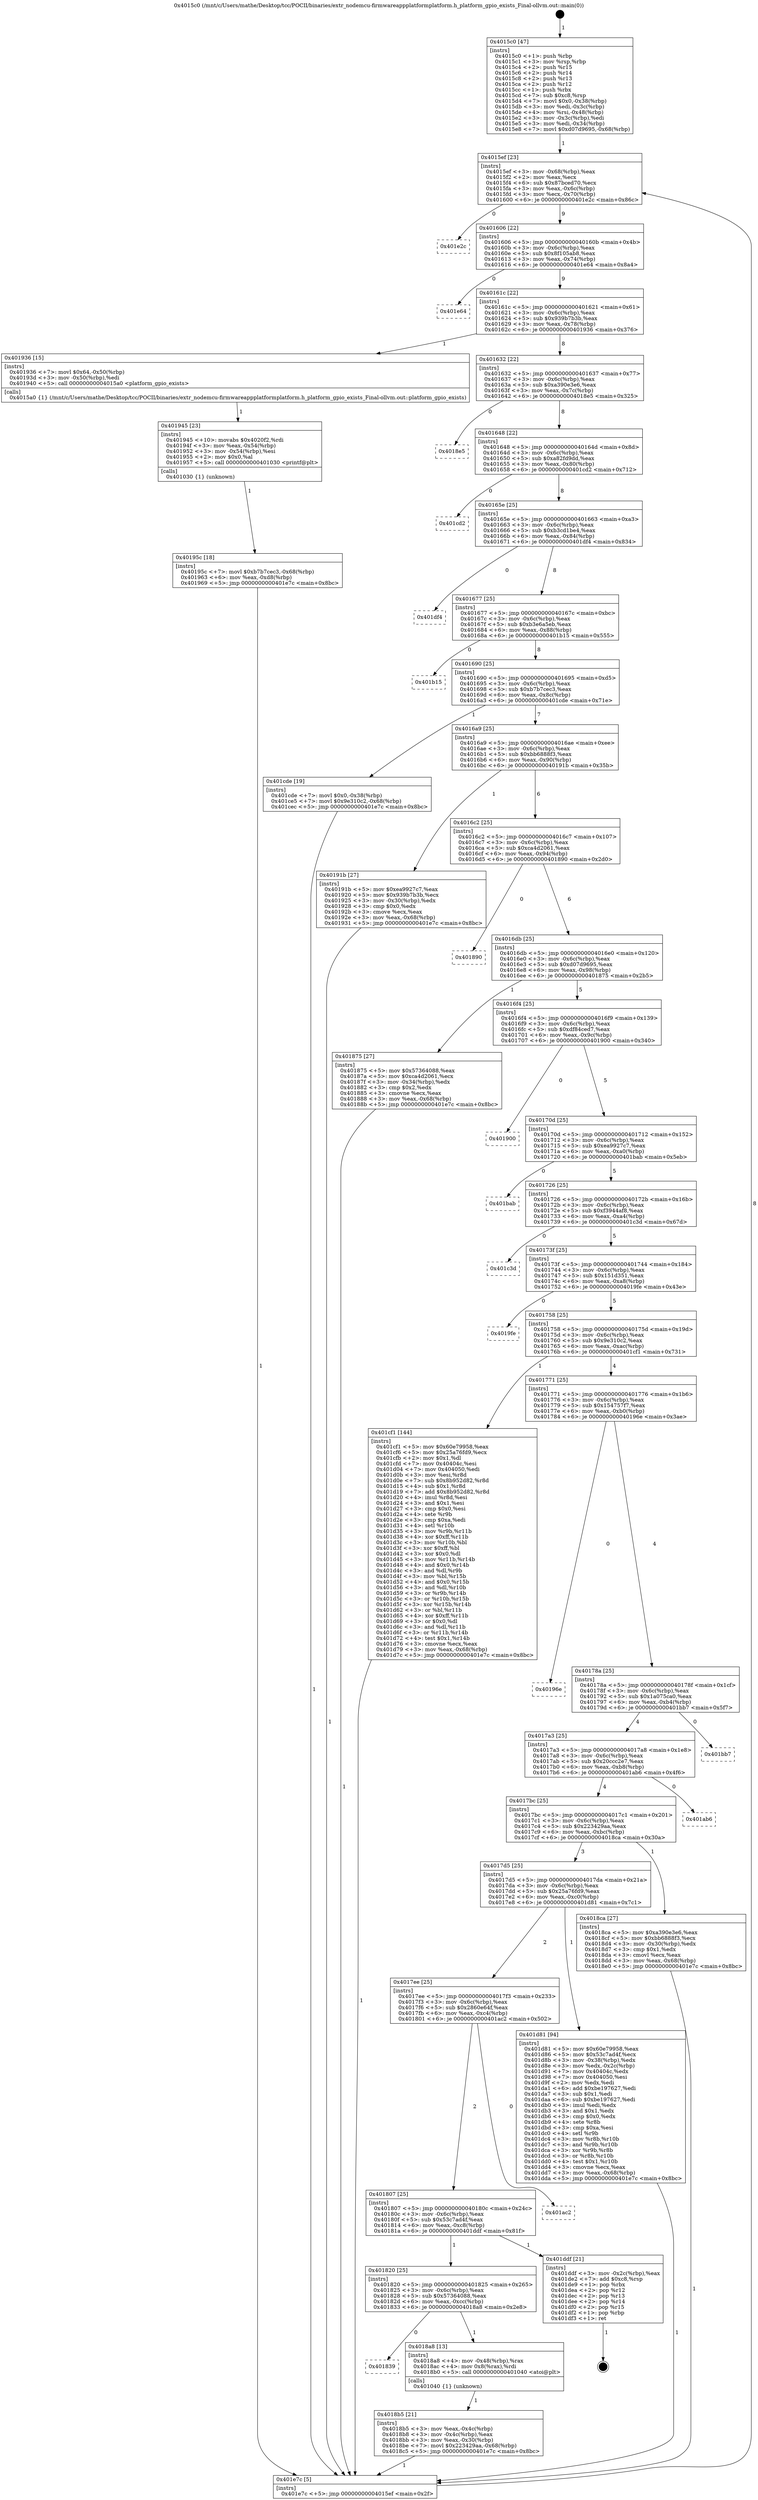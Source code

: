 digraph "0x4015c0" {
  label = "0x4015c0 (/mnt/c/Users/mathe/Desktop/tcc/POCII/binaries/extr_nodemcu-firmwareappplatformplatform.h_platform_gpio_exists_Final-ollvm.out::main(0))"
  labelloc = "t"
  node[shape=record]

  Entry [label="",width=0.3,height=0.3,shape=circle,fillcolor=black,style=filled]
  "0x4015ef" [label="{
     0x4015ef [23]\l
     | [instrs]\l
     &nbsp;&nbsp;0x4015ef \<+3\>: mov -0x68(%rbp),%eax\l
     &nbsp;&nbsp;0x4015f2 \<+2\>: mov %eax,%ecx\l
     &nbsp;&nbsp;0x4015f4 \<+6\>: sub $0x87bced70,%ecx\l
     &nbsp;&nbsp;0x4015fa \<+3\>: mov %eax,-0x6c(%rbp)\l
     &nbsp;&nbsp;0x4015fd \<+3\>: mov %ecx,-0x70(%rbp)\l
     &nbsp;&nbsp;0x401600 \<+6\>: je 0000000000401e2c \<main+0x86c\>\l
  }"]
  "0x401e2c" [label="{
     0x401e2c\l
  }", style=dashed]
  "0x401606" [label="{
     0x401606 [22]\l
     | [instrs]\l
     &nbsp;&nbsp;0x401606 \<+5\>: jmp 000000000040160b \<main+0x4b\>\l
     &nbsp;&nbsp;0x40160b \<+3\>: mov -0x6c(%rbp),%eax\l
     &nbsp;&nbsp;0x40160e \<+5\>: sub $0x8f105ab8,%eax\l
     &nbsp;&nbsp;0x401613 \<+3\>: mov %eax,-0x74(%rbp)\l
     &nbsp;&nbsp;0x401616 \<+6\>: je 0000000000401e64 \<main+0x8a4\>\l
  }"]
  Exit [label="",width=0.3,height=0.3,shape=circle,fillcolor=black,style=filled,peripheries=2]
  "0x401e64" [label="{
     0x401e64\l
  }", style=dashed]
  "0x40161c" [label="{
     0x40161c [22]\l
     | [instrs]\l
     &nbsp;&nbsp;0x40161c \<+5\>: jmp 0000000000401621 \<main+0x61\>\l
     &nbsp;&nbsp;0x401621 \<+3\>: mov -0x6c(%rbp),%eax\l
     &nbsp;&nbsp;0x401624 \<+5\>: sub $0x939b7b3b,%eax\l
     &nbsp;&nbsp;0x401629 \<+3\>: mov %eax,-0x78(%rbp)\l
     &nbsp;&nbsp;0x40162c \<+6\>: je 0000000000401936 \<main+0x376\>\l
  }"]
  "0x40195c" [label="{
     0x40195c [18]\l
     | [instrs]\l
     &nbsp;&nbsp;0x40195c \<+7\>: movl $0xb7b7cec3,-0x68(%rbp)\l
     &nbsp;&nbsp;0x401963 \<+6\>: mov %eax,-0xd8(%rbp)\l
     &nbsp;&nbsp;0x401969 \<+5\>: jmp 0000000000401e7c \<main+0x8bc\>\l
  }"]
  "0x401936" [label="{
     0x401936 [15]\l
     | [instrs]\l
     &nbsp;&nbsp;0x401936 \<+7\>: movl $0x64,-0x50(%rbp)\l
     &nbsp;&nbsp;0x40193d \<+3\>: mov -0x50(%rbp),%edi\l
     &nbsp;&nbsp;0x401940 \<+5\>: call 00000000004015a0 \<platform_gpio_exists\>\l
     | [calls]\l
     &nbsp;&nbsp;0x4015a0 \{1\} (/mnt/c/Users/mathe/Desktop/tcc/POCII/binaries/extr_nodemcu-firmwareappplatformplatform.h_platform_gpio_exists_Final-ollvm.out::platform_gpio_exists)\l
  }"]
  "0x401632" [label="{
     0x401632 [22]\l
     | [instrs]\l
     &nbsp;&nbsp;0x401632 \<+5\>: jmp 0000000000401637 \<main+0x77\>\l
     &nbsp;&nbsp;0x401637 \<+3\>: mov -0x6c(%rbp),%eax\l
     &nbsp;&nbsp;0x40163a \<+5\>: sub $0xa390e3e6,%eax\l
     &nbsp;&nbsp;0x40163f \<+3\>: mov %eax,-0x7c(%rbp)\l
     &nbsp;&nbsp;0x401642 \<+6\>: je 00000000004018e5 \<main+0x325\>\l
  }"]
  "0x401945" [label="{
     0x401945 [23]\l
     | [instrs]\l
     &nbsp;&nbsp;0x401945 \<+10\>: movabs $0x4020f2,%rdi\l
     &nbsp;&nbsp;0x40194f \<+3\>: mov %eax,-0x54(%rbp)\l
     &nbsp;&nbsp;0x401952 \<+3\>: mov -0x54(%rbp),%esi\l
     &nbsp;&nbsp;0x401955 \<+2\>: mov $0x0,%al\l
     &nbsp;&nbsp;0x401957 \<+5\>: call 0000000000401030 \<printf@plt\>\l
     | [calls]\l
     &nbsp;&nbsp;0x401030 \{1\} (unknown)\l
  }"]
  "0x4018e5" [label="{
     0x4018e5\l
  }", style=dashed]
  "0x401648" [label="{
     0x401648 [22]\l
     | [instrs]\l
     &nbsp;&nbsp;0x401648 \<+5\>: jmp 000000000040164d \<main+0x8d\>\l
     &nbsp;&nbsp;0x40164d \<+3\>: mov -0x6c(%rbp),%eax\l
     &nbsp;&nbsp;0x401650 \<+5\>: sub $0xa82fd9dd,%eax\l
     &nbsp;&nbsp;0x401655 \<+3\>: mov %eax,-0x80(%rbp)\l
     &nbsp;&nbsp;0x401658 \<+6\>: je 0000000000401cd2 \<main+0x712\>\l
  }"]
  "0x4018b5" [label="{
     0x4018b5 [21]\l
     | [instrs]\l
     &nbsp;&nbsp;0x4018b5 \<+3\>: mov %eax,-0x4c(%rbp)\l
     &nbsp;&nbsp;0x4018b8 \<+3\>: mov -0x4c(%rbp),%eax\l
     &nbsp;&nbsp;0x4018bb \<+3\>: mov %eax,-0x30(%rbp)\l
     &nbsp;&nbsp;0x4018be \<+7\>: movl $0x223429aa,-0x68(%rbp)\l
     &nbsp;&nbsp;0x4018c5 \<+5\>: jmp 0000000000401e7c \<main+0x8bc\>\l
  }"]
  "0x401cd2" [label="{
     0x401cd2\l
  }", style=dashed]
  "0x40165e" [label="{
     0x40165e [25]\l
     | [instrs]\l
     &nbsp;&nbsp;0x40165e \<+5\>: jmp 0000000000401663 \<main+0xa3\>\l
     &nbsp;&nbsp;0x401663 \<+3\>: mov -0x6c(%rbp),%eax\l
     &nbsp;&nbsp;0x401666 \<+5\>: sub $0xb3cd1be4,%eax\l
     &nbsp;&nbsp;0x40166b \<+6\>: mov %eax,-0x84(%rbp)\l
     &nbsp;&nbsp;0x401671 \<+6\>: je 0000000000401df4 \<main+0x834\>\l
  }"]
  "0x401839" [label="{
     0x401839\l
  }", style=dashed]
  "0x401df4" [label="{
     0x401df4\l
  }", style=dashed]
  "0x401677" [label="{
     0x401677 [25]\l
     | [instrs]\l
     &nbsp;&nbsp;0x401677 \<+5\>: jmp 000000000040167c \<main+0xbc\>\l
     &nbsp;&nbsp;0x40167c \<+3\>: mov -0x6c(%rbp),%eax\l
     &nbsp;&nbsp;0x40167f \<+5\>: sub $0xb3e6a5eb,%eax\l
     &nbsp;&nbsp;0x401684 \<+6\>: mov %eax,-0x88(%rbp)\l
     &nbsp;&nbsp;0x40168a \<+6\>: je 0000000000401b15 \<main+0x555\>\l
  }"]
  "0x4018a8" [label="{
     0x4018a8 [13]\l
     | [instrs]\l
     &nbsp;&nbsp;0x4018a8 \<+4\>: mov -0x48(%rbp),%rax\l
     &nbsp;&nbsp;0x4018ac \<+4\>: mov 0x8(%rax),%rdi\l
     &nbsp;&nbsp;0x4018b0 \<+5\>: call 0000000000401040 \<atoi@plt\>\l
     | [calls]\l
     &nbsp;&nbsp;0x401040 \{1\} (unknown)\l
  }"]
  "0x401b15" [label="{
     0x401b15\l
  }", style=dashed]
  "0x401690" [label="{
     0x401690 [25]\l
     | [instrs]\l
     &nbsp;&nbsp;0x401690 \<+5\>: jmp 0000000000401695 \<main+0xd5\>\l
     &nbsp;&nbsp;0x401695 \<+3\>: mov -0x6c(%rbp),%eax\l
     &nbsp;&nbsp;0x401698 \<+5\>: sub $0xb7b7cec3,%eax\l
     &nbsp;&nbsp;0x40169d \<+6\>: mov %eax,-0x8c(%rbp)\l
     &nbsp;&nbsp;0x4016a3 \<+6\>: je 0000000000401cde \<main+0x71e\>\l
  }"]
  "0x401820" [label="{
     0x401820 [25]\l
     | [instrs]\l
     &nbsp;&nbsp;0x401820 \<+5\>: jmp 0000000000401825 \<main+0x265\>\l
     &nbsp;&nbsp;0x401825 \<+3\>: mov -0x6c(%rbp),%eax\l
     &nbsp;&nbsp;0x401828 \<+5\>: sub $0x57364088,%eax\l
     &nbsp;&nbsp;0x40182d \<+6\>: mov %eax,-0xcc(%rbp)\l
     &nbsp;&nbsp;0x401833 \<+6\>: je 00000000004018a8 \<main+0x2e8\>\l
  }"]
  "0x401cde" [label="{
     0x401cde [19]\l
     | [instrs]\l
     &nbsp;&nbsp;0x401cde \<+7\>: movl $0x0,-0x38(%rbp)\l
     &nbsp;&nbsp;0x401ce5 \<+7\>: movl $0x9e310c2,-0x68(%rbp)\l
     &nbsp;&nbsp;0x401cec \<+5\>: jmp 0000000000401e7c \<main+0x8bc\>\l
  }"]
  "0x4016a9" [label="{
     0x4016a9 [25]\l
     | [instrs]\l
     &nbsp;&nbsp;0x4016a9 \<+5\>: jmp 00000000004016ae \<main+0xee\>\l
     &nbsp;&nbsp;0x4016ae \<+3\>: mov -0x6c(%rbp),%eax\l
     &nbsp;&nbsp;0x4016b1 \<+5\>: sub $0xbb6888f3,%eax\l
     &nbsp;&nbsp;0x4016b6 \<+6\>: mov %eax,-0x90(%rbp)\l
     &nbsp;&nbsp;0x4016bc \<+6\>: je 000000000040191b \<main+0x35b\>\l
  }"]
  "0x401ddf" [label="{
     0x401ddf [21]\l
     | [instrs]\l
     &nbsp;&nbsp;0x401ddf \<+3\>: mov -0x2c(%rbp),%eax\l
     &nbsp;&nbsp;0x401de2 \<+7\>: add $0xc8,%rsp\l
     &nbsp;&nbsp;0x401de9 \<+1\>: pop %rbx\l
     &nbsp;&nbsp;0x401dea \<+2\>: pop %r12\l
     &nbsp;&nbsp;0x401dec \<+2\>: pop %r13\l
     &nbsp;&nbsp;0x401dee \<+2\>: pop %r14\l
     &nbsp;&nbsp;0x401df0 \<+2\>: pop %r15\l
     &nbsp;&nbsp;0x401df2 \<+1\>: pop %rbp\l
     &nbsp;&nbsp;0x401df3 \<+1\>: ret\l
  }"]
  "0x40191b" [label="{
     0x40191b [27]\l
     | [instrs]\l
     &nbsp;&nbsp;0x40191b \<+5\>: mov $0xea9927c7,%eax\l
     &nbsp;&nbsp;0x401920 \<+5\>: mov $0x939b7b3b,%ecx\l
     &nbsp;&nbsp;0x401925 \<+3\>: mov -0x30(%rbp),%edx\l
     &nbsp;&nbsp;0x401928 \<+3\>: cmp $0x0,%edx\l
     &nbsp;&nbsp;0x40192b \<+3\>: cmove %ecx,%eax\l
     &nbsp;&nbsp;0x40192e \<+3\>: mov %eax,-0x68(%rbp)\l
     &nbsp;&nbsp;0x401931 \<+5\>: jmp 0000000000401e7c \<main+0x8bc\>\l
  }"]
  "0x4016c2" [label="{
     0x4016c2 [25]\l
     | [instrs]\l
     &nbsp;&nbsp;0x4016c2 \<+5\>: jmp 00000000004016c7 \<main+0x107\>\l
     &nbsp;&nbsp;0x4016c7 \<+3\>: mov -0x6c(%rbp),%eax\l
     &nbsp;&nbsp;0x4016ca \<+5\>: sub $0xca4d2061,%eax\l
     &nbsp;&nbsp;0x4016cf \<+6\>: mov %eax,-0x94(%rbp)\l
     &nbsp;&nbsp;0x4016d5 \<+6\>: je 0000000000401890 \<main+0x2d0\>\l
  }"]
  "0x401807" [label="{
     0x401807 [25]\l
     | [instrs]\l
     &nbsp;&nbsp;0x401807 \<+5\>: jmp 000000000040180c \<main+0x24c\>\l
     &nbsp;&nbsp;0x40180c \<+3\>: mov -0x6c(%rbp),%eax\l
     &nbsp;&nbsp;0x40180f \<+5\>: sub $0x53c7ad4f,%eax\l
     &nbsp;&nbsp;0x401814 \<+6\>: mov %eax,-0xc8(%rbp)\l
     &nbsp;&nbsp;0x40181a \<+6\>: je 0000000000401ddf \<main+0x81f\>\l
  }"]
  "0x401890" [label="{
     0x401890\l
  }", style=dashed]
  "0x4016db" [label="{
     0x4016db [25]\l
     | [instrs]\l
     &nbsp;&nbsp;0x4016db \<+5\>: jmp 00000000004016e0 \<main+0x120\>\l
     &nbsp;&nbsp;0x4016e0 \<+3\>: mov -0x6c(%rbp),%eax\l
     &nbsp;&nbsp;0x4016e3 \<+5\>: sub $0xd07d9695,%eax\l
     &nbsp;&nbsp;0x4016e8 \<+6\>: mov %eax,-0x98(%rbp)\l
     &nbsp;&nbsp;0x4016ee \<+6\>: je 0000000000401875 \<main+0x2b5\>\l
  }"]
  "0x401ac2" [label="{
     0x401ac2\l
  }", style=dashed]
  "0x401875" [label="{
     0x401875 [27]\l
     | [instrs]\l
     &nbsp;&nbsp;0x401875 \<+5\>: mov $0x57364088,%eax\l
     &nbsp;&nbsp;0x40187a \<+5\>: mov $0xca4d2061,%ecx\l
     &nbsp;&nbsp;0x40187f \<+3\>: mov -0x34(%rbp),%edx\l
     &nbsp;&nbsp;0x401882 \<+3\>: cmp $0x2,%edx\l
     &nbsp;&nbsp;0x401885 \<+3\>: cmovne %ecx,%eax\l
     &nbsp;&nbsp;0x401888 \<+3\>: mov %eax,-0x68(%rbp)\l
     &nbsp;&nbsp;0x40188b \<+5\>: jmp 0000000000401e7c \<main+0x8bc\>\l
  }"]
  "0x4016f4" [label="{
     0x4016f4 [25]\l
     | [instrs]\l
     &nbsp;&nbsp;0x4016f4 \<+5\>: jmp 00000000004016f9 \<main+0x139\>\l
     &nbsp;&nbsp;0x4016f9 \<+3\>: mov -0x6c(%rbp),%eax\l
     &nbsp;&nbsp;0x4016fc \<+5\>: sub $0xdf84ced7,%eax\l
     &nbsp;&nbsp;0x401701 \<+6\>: mov %eax,-0x9c(%rbp)\l
     &nbsp;&nbsp;0x401707 \<+6\>: je 0000000000401900 \<main+0x340\>\l
  }"]
  "0x401e7c" [label="{
     0x401e7c [5]\l
     | [instrs]\l
     &nbsp;&nbsp;0x401e7c \<+5\>: jmp 00000000004015ef \<main+0x2f\>\l
  }"]
  "0x4015c0" [label="{
     0x4015c0 [47]\l
     | [instrs]\l
     &nbsp;&nbsp;0x4015c0 \<+1\>: push %rbp\l
     &nbsp;&nbsp;0x4015c1 \<+3\>: mov %rsp,%rbp\l
     &nbsp;&nbsp;0x4015c4 \<+2\>: push %r15\l
     &nbsp;&nbsp;0x4015c6 \<+2\>: push %r14\l
     &nbsp;&nbsp;0x4015c8 \<+2\>: push %r13\l
     &nbsp;&nbsp;0x4015ca \<+2\>: push %r12\l
     &nbsp;&nbsp;0x4015cc \<+1\>: push %rbx\l
     &nbsp;&nbsp;0x4015cd \<+7\>: sub $0xc8,%rsp\l
     &nbsp;&nbsp;0x4015d4 \<+7\>: movl $0x0,-0x38(%rbp)\l
     &nbsp;&nbsp;0x4015db \<+3\>: mov %edi,-0x3c(%rbp)\l
     &nbsp;&nbsp;0x4015de \<+4\>: mov %rsi,-0x48(%rbp)\l
     &nbsp;&nbsp;0x4015e2 \<+3\>: mov -0x3c(%rbp),%edi\l
     &nbsp;&nbsp;0x4015e5 \<+3\>: mov %edi,-0x34(%rbp)\l
     &nbsp;&nbsp;0x4015e8 \<+7\>: movl $0xd07d9695,-0x68(%rbp)\l
  }"]
  "0x4017ee" [label="{
     0x4017ee [25]\l
     | [instrs]\l
     &nbsp;&nbsp;0x4017ee \<+5\>: jmp 00000000004017f3 \<main+0x233\>\l
     &nbsp;&nbsp;0x4017f3 \<+3\>: mov -0x6c(%rbp),%eax\l
     &nbsp;&nbsp;0x4017f6 \<+5\>: sub $0x2860e64f,%eax\l
     &nbsp;&nbsp;0x4017fb \<+6\>: mov %eax,-0xc4(%rbp)\l
     &nbsp;&nbsp;0x401801 \<+6\>: je 0000000000401ac2 \<main+0x502\>\l
  }"]
  "0x401900" [label="{
     0x401900\l
  }", style=dashed]
  "0x40170d" [label="{
     0x40170d [25]\l
     | [instrs]\l
     &nbsp;&nbsp;0x40170d \<+5\>: jmp 0000000000401712 \<main+0x152\>\l
     &nbsp;&nbsp;0x401712 \<+3\>: mov -0x6c(%rbp),%eax\l
     &nbsp;&nbsp;0x401715 \<+5\>: sub $0xea9927c7,%eax\l
     &nbsp;&nbsp;0x40171a \<+6\>: mov %eax,-0xa0(%rbp)\l
     &nbsp;&nbsp;0x401720 \<+6\>: je 0000000000401bab \<main+0x5eb\>\l
  }"]
  "0x401d81" [label="{
     0x401d81 [94]\l
     | [instrs]\l
     &nbsp;&nbsp;0x401d81 \<+5\>: mov $0x60e79958,%eax\l
     &nbsp;&nbsp;0x401d86 \<+5\>: mov $0x53c7ad4f,%ecx\l
     &nbsp;&nbsp;0x401d8b \<+3\>: mov -0x38(%rbp),%edx\l
     &nbsp;&nbsp;0x401d8e \<+3\>: mov %edx,-0x2c(%rbp)\l
     &nbsp;&nbsp;0x401d91 \<+7\>: mov 0x40404c,%edx\l
     &nbsp;&nbsp;0x401d98 \<+7\>: mov 0x404050,%esi\l
     &nbsp;&nbsp;0x401d9f \<+2\>: mov %edx,%edi\l
     &nbsp;&nbsp;0x401da1 \<+6\>: add $0xbe197627,%edi\l
     &nbsp;&nbsp;0x401da7 \<+3\>: sub $0x1,%edi\l
     &nbsp;&nbsp;0x401daa \<+6\>: sub $0xbe197627,%edi\l
     &nbsp;&nbsp;0x401db0 \<+3\>: imul %edi,%edx\l
     &nbsp;&nbsp;0x401db3 \<+3\>: and $0x1,%edx\l
     &nbsp;&nbsp;0x401db6 \<+3\>: cmp $0x0,%edx\l
     &nbsp;&nbsp;0x401db9 \<+4\>: sete %r8b\l
     &nbsp;&nbsp;0x401dbd \<+3\>: cmp $0xa,%esi\l
     &nbsp;&nbsp;0x401dc0 \<+4\>: setl %r9b\l
     &nbsp;&nbsp;0x401dc4 \<+3\>: mov %r8b,%r10b\l
     &nbsp;&nbsp;0x401dc7 \<+3\>: and %r9b,%r10b\l
     &nbsp;&nbsp;0x401dca \<+3\>: xor %r9b,%r8b\l
     &nbsp;&nbsp;0x401dcd \<+3\>: or %r8b,%r10b\l
     &nbsp;&nbsp;0x401dd0 \<+4\>: test $0x1,%r10b\l
     &nbsp;&nbsp;0x401dd4 \<+3\>: cmovne %ecx,%eax\l
     &nbsp;&nbsp;0x401dd7 \<+3\>: mov %eax,-0x68(%rbp)\l
     &nbsp;&nbsp;0x401dda \<+5\>: jmp 0000000000401e7c \<main+0x8bc\>\l
  }"]
  "0x401bab" [label="{
     0x401bab\l
  }", style=dashed]
  "0x401726" [label="{
     0x401726 [25]\l
     | [instrs]\l
     &nbsp;&nbsp;0x401726 \<+5\>: jmp 000000000040172b \<main+0x16b\>\l
     &nbsp;&nbsp;0x40172b \<+3\>: mov -0x6c(%rbp),%eax\l
     &nbsp;&nbsp;0x40172e \<+5\>: sub $0xf3944af8,%eax\l
     &nbsp;&nbsp;0x401733 \<+6\>: mov %eax,-0xa4(%rbp)\l
     &nbsp;&nbsp;0x401739 \<+6\>: je 0000000000401c3d \<main+0x67d\>\l
  }"]
  "0x4017d5" [label="{
     0x4017d5 [25]\l
     | [instrs]\l
     &nbsp;&nbsp;0x4017d5 \<+5\>: jmp 00000000004017da \<main+0x21a\>\l
     &nbsp;&nbsp;0x4017da \<+3\>: mov -0x6c(%rbp),%eax\l
     &nbsp;&nbsp;0x4017dd \<+5\>: sub $0x25a76fd9,%eax\l
     &nbsp;&nbsp;0x4017e2 \<+6\>: mov %eax,-0xc0(%rbp)\l
     &nbsp;&nbsp;0x4017e8 \<+6\>: je 0000000000401d81 \<main+0x7c1\>\l
  }"]
  "0x401c3d" [label="{
     0x401c3d\l
  }", style=dashed]
  "0x40173f" [label="{
     0x40173f [25]\l
     | [instrs]\l
     &nbsp;&nbsp;0x40173f \<+5\>: jmp 0000000000401744 \<main+0x184\>\l
     &nbsp;&nbsp;0x401744 \<+3\>: mov -0x6c(%rbp),%eax\l
     &nbsp;&nbsp;0x401747 \<+5\>: sub $0x151d351,%eax\l
     &nbsp;&nbsp;0x40174c \<+6\>: mov %eax,-0xa8(%rbp)\l
     &nbsp;&nbsp;0x401752 \<+6\>: je 00000000004019fe \<main+0x43e\>\l
  }"]
  "0x4018ca" [label="{
     0x4018ca [27]\l
     | [instrs]\l
     &nbsp;&nbsp;0x4018ca \<+5\>: mov $0xa390e3e6,%eax\l
     &nbsp;&nbsp;0x4018cf \<+5\>: mov $0xbb6888f3,%ecx\l
     &nbsp;&nbsp;0x4018d4 \<+3\>: mov -0x30(%rbp),%edx\l
     &nbsp;&nbsp;0x4018d7 \<+3\>: cmp $0x1,%edx\l
     &nbsp;&nbsp;0x4018da \<+3\>: cmovl %ecx,%eax\l
     &nbsp;&nbsp;0x4018dd \<+3\>: mov %eax,-0x68(%rbp)\l
     &nbsp;&nbsp;0x4018e0 \<+5\>: jmp 0000000000401e7c \<main+0x8bc\>\l
  }"]
  "0x4019fe" [label="{
     0x4019fe\l
  }", style=dashed]
  "0x401758" [label="{
     0x401758 [25]\l
     | [instrs]\l
     &nbsp;&nbsp;0x401758 \<+5\>: jmp 000000000040175d \<main+0x19d\>\l
     &nbsp;&nbsp;0x40175d \<+3\>: mov -0x6c(%rbp),%eax\l
     &nbsp;&nbsp;0x401760 \<+5\>: sub $0x9e310c2,%eax\l
     &nbsp;&nbsp;0x401765 \<+6\>: mov %eax,-0xac(%rbp)\l
     &nbsp;&nbsp;0x40176b \<+6\>: je 0000000000401cf1 \<main+0x731\>\l
  }"]
  "0x4017bc" [label="{
     0x4017bc [25]\l
     | [instrs]\l
     &nbsp;&nbsp;0x4017bc \<+5\>: jmp 00000000004017c1 \<main+0x201\>\l
     &nbsp;&nbsp;0x4017c1 \<+3\>: mov -0x6c(%rbp),%eax\l
     &nbsp;&nbsp;0x4017c4 \<+5\>: sub $0x223429aa,%eax\l
     &nbsp;&nbsp;0x4017c9 \<+6\>: mov %eax,-0xbc(%rbp)\l
     &nbsp;&nbsp;0x4017cf \<+6\>: je 00000000004018ca \<main+0x30a\>\l
  }"]
  "0x401cf1" [label="{
     0x401cf1 [144]\l
     | [instrs]\l
     &nbsp;&nbsp;0x401cf1 \<+5\>: mov $0x60e79958,%eax\l
     &nbsp;&nbsp;0x401cf6 \<+5\>: mov $0x25a76fd9,%ecx\l
     &nbsp;&nbsp;0x401cfb \<+2\>: mov $0x1,%dl\l
     &nbsp;&nbsp;0x401cfd \<+7\>: mov 0x40404c,%esi\l
     &nbsp;&nbsp;0x401d04 \<+7\>: mov 0x404050,%edi\l
     &nbsp;&nbsp;0x401d0b \<+3\>: mov %esi,%r8d\l
     &nbsp;&nbsp;0x401d0e \<+7\>: sub $0x8b952d82,%r8d\l
     &nbsp;&nbsp;0x401d15 \<+4\>: sub $0x1,%r8d\l
     &nbsp;&nbsp;0x401d19 \<+7\>: add $0x8b952d82,%r8d\l
     &nbsp;&nbsp;0x401d20 \<+4\>: imul %r8d,%esi\l
     &nbsp;&nbsp;0x401d24 \<+3\>: and $0x1,%esi\l
     &nbsp;&nbsp;0x401d27 \<+3\>: cmp $0x0,%esi\l
     &nbsp;&nbsp;0x401d2a \<+4\>: sete %r9b\l
     &nbsp;&nbsp;0x401d2e \<+3\>: cmp $0xa,%edi\l
     &nbsp;&nbsp;0x401d31 \<+4\>: setl %r10b\l
     &nbsp;&nbsp;0x401d35 \<+3\>: mov %r9b,%r11b\l
     &nbsp;&nbsp;0x401d38 \<+4\>: xor $0xff,%r11b\l
     &nbsp;&nbsp;0x401d3c \<+3\>: mov %r10b,%bl\l
     &nbsp;&nbsp;0x401d3f \<+3\>: xor $0xff,%bl\l
     &nbsp;&nbsp;0x401d42 \<+3\>: xor $0x0,%dl\l
     &nbsp;&nbsp;0x401d45 \<+3\>: mov %r11b,%r14b\l
     &nbsp;&nbsp;0x401d48 \<+4\>: and $0x0,%r14b\l
     &nbsp;&nbsp;0x401d4c \<+3\>: and %dl,%r9b\l
     &nbsp;&nbsp;0x401d4f \<+3\>: mov %bl,%r15b\l
     &nbsp;&nbsp;0x401d52 \<+4\>: and $0x0,%r15b\l
     &nbsp;&nbsp;0x401d56 \<+3\>: and %dl,%r10b\l
     &nbsp;&nbsp;0x401d59 \<+3\>: or %r9b,%r14b\l
     &nbsp;&nbsp;0x401d5c \<+3\>: or %r10b,%r15b\l
     &nbsp;&nbsp;0x401d5f \<+3\>: xor %r15b,%r14b\l
     &nbsp;&nbsp;0x401d62 \<+3\>: or %bl,%r11b\l
     &nbsp;&nbsp;0x401d65 \<+4\>: xor $0xff,%r11b\l
     &nbsp;&nbsp;0x401d69 \<+3\>: or $0x0,%dl\l
     &nbsp;&nbsp;0x401d6c \<+3\>: and %dl,%r11b\l
     &nbsp;&nbsp;0x401d6f \<+3\>: or %r11b,%r14b\l
     &nbsp;&nbsp;0x401d72 \<+4\>: test $0x1,%r14b\l
     &nbsp;&nbsp;0x401d76 \<+3\>: cmovne %ecx,%eax\l
     &nbsp;&nbsp;0x401d79 \<+3\>: mov %eax,-0x68(%rbp)\l
     &nbsp;&nbsp;0x401d7c \<+5\>: jmp 0000000000401e7c \<main+0x8bc\>\l
  }"]
  "0x401771" [label="{
     0x401771 [25]\l
     | [instrs]\l
     &nbsp;&nbsp;0x401771 \<+5\>: jmp 0000000000401776 \<main+0x1b6\>\l
     &nbsp;&nbsp;0x401776 \<+3\>: mov -0x6c(%rbp),%eax\l
     &nbsp;&nbsp;0x401779 \<+5\>: sub $0x154757f7,%eax\l
     &nbsp;&nbsp;0x40177e \<+6\>: mov %eax,-0xb0(%rbp)\l
     &nbsp;&nbsp;0x401784 \<+6\>: je 000000000040196e \<main+0x3ae\>\l
  }"]
  "0x401ab6" [label="{
     0x401ab6\l
  }", style=dashed]
  "0x40196e" [label="{
     0x40196e\l
  }", style=dashed]
  "0x40178a" [label="{
     0x40178a [25]\l
     | [instrs]\l
     &nbsp;&nbsp;0x40178a \<+5\>: jmp 000000000040178f \<main+0x1cf\>\l
     &nbsp;&nbsp;0x40178f \<+3\>: mov -0x6c(%rbp),%eax\l
     &nbsp;&nbsp;0x401792 \<+5\>: sub $0x1a075ca0,%eax\l
     &nbsp;&nbsp;0x401797 \<+6\>: mov %eax,-0xb4(%rbp)\l
     &nbsp;&nbsp;0x40179d \<+6\>: je 0000000000401bb7 \<main+0x5f7\>\l
  }"]
  "0x4017a3" [label="{
     0x4017a3 [25]\l
     | [instrs]\l
     &nbsp;&nbsp;0x4017a3 \<+5\>: jmp 00000000004017a8 \<main+0x1e8\>\l
     &nbsp;&nbsp;0x4017a8 \<+3\>: mov -0x6c(%rbp),%eax\l
     &nbsp;&nbsp;0x4017ab \<+5\>: sub $0x20ccc2e7,%eax\l
     &nbsp;&nbsp;0x4017b0 \<+6\>: mov %eax,-0xb8(%rbp)\l
     &nbsp;&nbsp;0x4017b6 \<+6\>: je 0000000000401ab6 \<main+0x4f6\>\l
  }"]
  "0x401bb7" [label="{
     0x401bb7\l
  }", style=dashed]
  Entry -> "0x4015c0" [label=" 1"]
  "0x4015ef" -> "0x401e2c" [label=" 0"]
  "0x4015ef" -> "0x401606" [label=" 9"]
  "0x401ddf" -> Exit [label=" 1"]
  "0x401606" -> "0x401e64" [label=" 0"]
  "0x401606" -> "0x40161c" [label=" 9"]
  "0x401d81" -> "0x401e7c" [label=" 1"]
  "0x40161c" -> "0x401936" [label=" 1"]
  "0x40161c" -> "0x401632" [label=" 8"]
  "0x401cf1" -> "0x401e7c" [label=" 1"]
  "0x401632" -> "0x4018e5" [label=" 0"]
  "0x401632" -> "0x401648" [label=" 8"]
  "0x401cde" -> "0x401e7c" [label=" 1"]
  "0x401648" -> "0x401cd2" [label=" 0"]
  "0x401648" -> "0x40165e" [label=" 8"]
  "0x40195c" -> "0x401e7c" [label=" 1"]
  "0x40165e" -> "0x401df4" [label=" 0"]
  "0x40165e" -> "0x401677" [label=" 8"]
  "0x401945" -> "0x40195c" [label=" 1"]
  "0x401677" -> "0x401b15" [label=" 0"]
  "0x401677" -> "0x401690" [label=" 8"]
  "0x401936" -> "0x401945" [label=" 1"]
  "0x401690" -> "0x401cde" [label=" 1"]
  "0x401690" -> "0x4016a9" [label=" 7"]
  "0x4018ca" -> "0x401e7c" [label=" 1"]
  "0x4016a9" -> "0x40191b" [label=" 1"]
  "0x4016a9" -> "0x4016c2" [label=" 6"]
  "0x4018b5" -> "0x401e7c" [label=" 1"]
  "0x4016c2" -> "0x401890" [label=" 0"]
  "0x4016c2" -> "0x4016db" [label=" 6"]
  "0x401820" -> "0x401839" [label=" 0"]
  "0x4016db" -> "0x401875" [label=" 1"]
  "0x4016db" -> "0x4016f4" [label=" 5"]
  "0x401875" -> "0x401e7c" [label=" 1"]
  "0x4015c0" -> "0x4015ef" [label=" 1"]
  "0x401e7c" -> "0x4015ef" [label=" 8"]
  "0x401820" -> "0x4018a8" [label=" 1"]
  "0x4016f4" -> "0x401900" [label=" 0"]
  "0x4016f4" -> "0x40170d" [label=" 5"]
  "0x401807" -> "0x401820" [label=" 1"]
  "0x40170d" -> "0x401bab" [label=" 0"]
  "0x40170d" -> "0x401726" [label=" 5"]
  "0x401807" -> "0x401ddf" [label=" 1"]
  "0x401726" -> "0x401c3d" [label=" 0"]
  "0x401726" -> "0x40173f" [label=" 5"]
  "0x4017ee" -> "0x401807" [label=" 2"]
  "0x40173f" -> "0x4019fe" [label=" 0"]
  "0x40173f" -> "0x401758" [label=" 5"]
  "0x4017ee" -> "0x401ac2" [label=" 0"]
  "0x401758" -> "0x401cf1" [label=" 1"]
  "0x401758" -> "0x401771" [label=" 4"]
  "0x4017d5" -> "0x4017ee" [label=" 2"]
  "0x401771" -> "0x40196e" [label=" 0"]
  "0x401771" -> "0x40178a" [label=" 4"]
  "0x4017d5" -> "0x401d81" [label=" 1"]
  "0x40178a" -> "0x401bb7" [label=" 0"]
  "0x40178a" -> "0x4017a3" [label=" 4"]
  "0x4018a8" -> "0x4018b5" [label=" 1"]
  "0x4017a3" -> "0x401ab6" [label=" 0"]
  "0x4017a3" -> "0x4017bc" [label=" 4"]
  "0x40191b" -> "0x401e7c" [label=" 1"]
  "0x4017bc" -> "0x4018ca" [label=" 1"]
  "0x4017bc" -> "0x4017d5" [label=" 3"]
}
